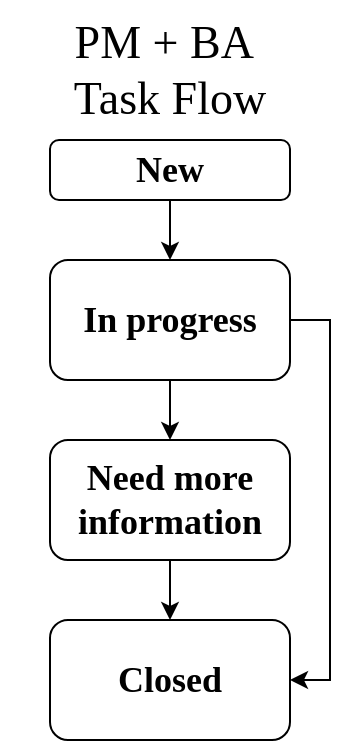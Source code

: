 <mxfile version="14.6.1" type="github">
  <diagram id="C5RBs43oDa-KdzZeNtuy" name="Page-1">
    <mxGraphModel dx="378" dy="496" grid="1" gridSize="10" guides="1" tooltips="1" connect="1" arrows="1" fold="1" page="1" pageScale="1" pageWidth="827" pageHeight="1169" math="0" shadow="0">
      <root>
        <mxCell id="WIyWlLk6GJQsqaUBKTNV-0" />
        <mxCell id="WIyWlLk6GJQsqaUBKTNV-1" parent="WIyWlLk6GJQsqaUBKTNV-0" />
        <mxCell id="MZMsk0-efmm3y5bZXejP-6" style="edgeStyle=orthogonalEdgeStyle;rounded=0;orthogonalLoop=1;jettySize=auto;html=1;entryX=0.5;entryY=0;entryDx=0;entryDy=0;fontFamily=Comic Sans MS;fontSize=18;" edge="1" parent="WIyWlLk6GJQsqaUBKTNV-1" source="MZMsk0-efmm3y5bZXejP-0" target="MZMsk0-efmm3y5bZXejP-2">
          <mxGeometry relative="1" as="geometry" />
        </mxCell>
        <mxCell id="MZMsk0-efmm3y5bZXejP-0" value="&lt;font style=&quot;font-size: 18px&quot; face=&quot;Comic Sans MS&quot;&gt;&lt;b&gt;New&lt;/b&gt;&lt;/font&gt;" style="rounded=1;whiteSpace=wrap;html=1;" vertex="1" parent="WIyWlLk6GJQsqaUBKTNV-1">
          <mxGeometry x="90" y="80" width="120" height="30" as="geometry" />
        </mxCell>
        <mxCell id="MZMsk0-efmm3y5bZXejP-1" value="&lt;font face=&quot;Comic Sans MS&quot; style=&quot;font-size: 23px&quot;&gt;PM + BA&amp;nbsp;&lt;br&gt;Task Flow&lt;/font&gt;" style="text;html=1;strokeColor=none;fillColor=none;align=center;verticalAlign=middle;whiteSpace=wrap;rounded=0;" vertex="1" parent="WIyWlLk6GJQsqaUBKTNV-1">
          <mxGeometry x="65" y="10" width="170" height="70" as="geometry" />
        </mxCell>
        <mxCell id="MZMsk0-efmm3y5bZXejP-7" style="edgeStyle=orthogonalEdgeStyle;rounded=0;orthogonalLoop=1;jettySize=auto;html=1;entryX=0.5;entryY=0;entryDx=0;entryDy=0;fontFamily=Comic Sans MS;fontSize=18;" edge="1" parent="WIyWlLk6GJQsqaUBKTNV-1" source="MZMsk0-efmm3y5bZXejP-2" target="MZMsk0-efmm3y5bZXejP-4">
          <mxGeometry relative="1" as="geometry" />
        </mxCell>
        <mxCell id="MZMsk0-efmm3y5bZXejP-9" style="edgeStyle=orthogonalEdgeStyle;rounded=0;orthogonalLoop=1;jettySize=auto;html=1;entryX=1;entryY=0.5;entryDx=0;entryDy=0;fontFamily=Comic Sans MS;fontSize=18;" edge="1" parent="WIyWlLk6GJQsqaUBKTNV-1" source="MZMsk0-efmm3y5bZXejP-2" target="MZMsk0-efmm3y5bZXejP-5">
          <mxGeometry relative="1" as="geometry">
            <Array as="points">
              <mxPoint x="230" y="170" />
              <mxPoint x="230" y="350" />
            </Array>
          </mxGeometry>
        </mxCell>
        <mxCell id="MZMsk0-efmm3y5bZXejP-2" value="&lt;font style=&quot;font-size: 18px&quot; face=&quot;Comic Sans MS&quot;&gt;In progress&lt;/font&gt;" style="rounded=1;whiteSpace=wrap;html=1;fontStyle=1" vertex="1" parent="WIyWlLk6GJQsqaUBKTNV-1">
          <mxGeometry x="90" y="140" width="120" height="60" as="geometry" />
        </mxCell>
        <mxCell id="MZMsk0-efmm3y5bZXejP-8" value="" style="edgeStyle=orthogonalEdgeStyle;rounded=0;orthogonalLoop=1;jettySize=auto;html=1;fontFamily=Comic Sans MS;fontSize=18;" edge="1" parent="WIyWlLk6GJQsqaUBKTNV-1" source="MZMsk0-efmm3y5bZXejP-4" target="MZMsk0-efmm3y5bZXejP-5">
          <mxGeometry relative="1" as="geometry" />
        </mxCell>
        <mxCell id="MZMsk0-efmm3y5bZXejP-4" value="Need more information" style="rounded=1;whiteSpace=wrap;html=1;fontSize=18;fontFamily=Comic Sans MS;fontStyle=1" vertex="1" parent="WIyWlLk6GJQsqaUBKTNV-1">
          <mxGeometry x="90" y="230" width="120" height="60" as="geometry" />
        </mxCell>
        <mxCell id="MZMsk0-efmm3y5bZXejP-5" value="Closed" style="rounded=1;whiteSpace=wrap;html=1;fontFamily=Comic Sans MS;fontSize=18;fontStyle=1" vertex="1" parent="WIyWlLk6GJQsqaUBKTNV-1">
          <mxGeometry x="90" y="320" width="120" height="60" as="geometry" />
        </mxCell>
      </root>
    </mxGraphModel>
  </diagram>
</mxfile>
